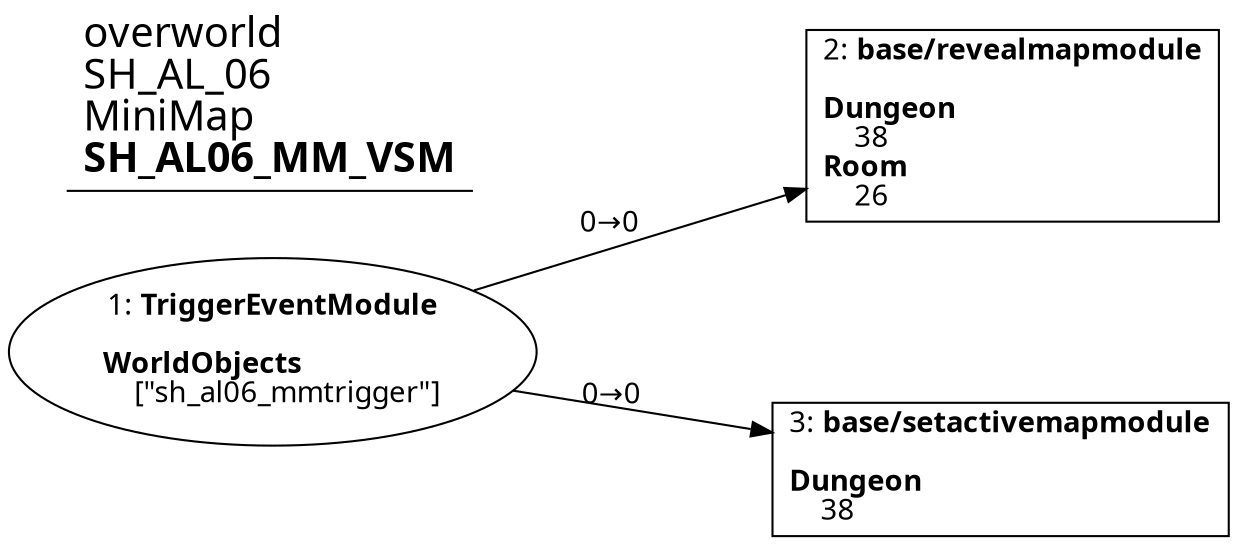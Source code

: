 digraph {
    layout = fdp;
    overlap = prism;
    sep = "+16";
    splines = spline;

    node [ shape = box ];

    graph [ fontname = "Segoe UI" ];
    node [ fontname = "Segoe UI" ];
    edge [ fontname = "Segoe UI" ];

    1 [ label = <1: <b>TriggerEventModule</b><br/><br/><b>WorldObjects</b><br align="left"/>    [&quot;sh_al06_mmtrigger&quot;]<br align="left"/>> ];
    1 [ shape = oval ]
    1 [ pos = "0.12900001,-0.26900002!" ];
    1 -> 2 [ label = "0→0" ];
    1 -> 3 [ label = "0→0" ];

    2 [ label = <2: <b>base/revealmapmodule</b><br/><br/><b>Dungeon</b><br align="left"/>    38<br align="left"/><b>Room</b><br align="left"/>    26<br align="left"/>> ];
    2 [ pos = "0.437,-0.185!" ];

    3 [ label = <3: <b>base/setactivemapmodule</b><br/><br/><b>Dungeon</b><br align="left"/>    38<br align="left"/>> ];
    3 [ pos = "0.432,-0.328!" ];

    title [ pos = "0.128,-0.18400002!" ];
    title [ shape = underline ];
    title [ label = <<font point-size="20">overworld<br align="left"/>SH_AL_06<br align="left"/>MiniMap<br align="left"/><b>SH_AL06_MM_VSM</b><br align="left"/></font>> ];
}
